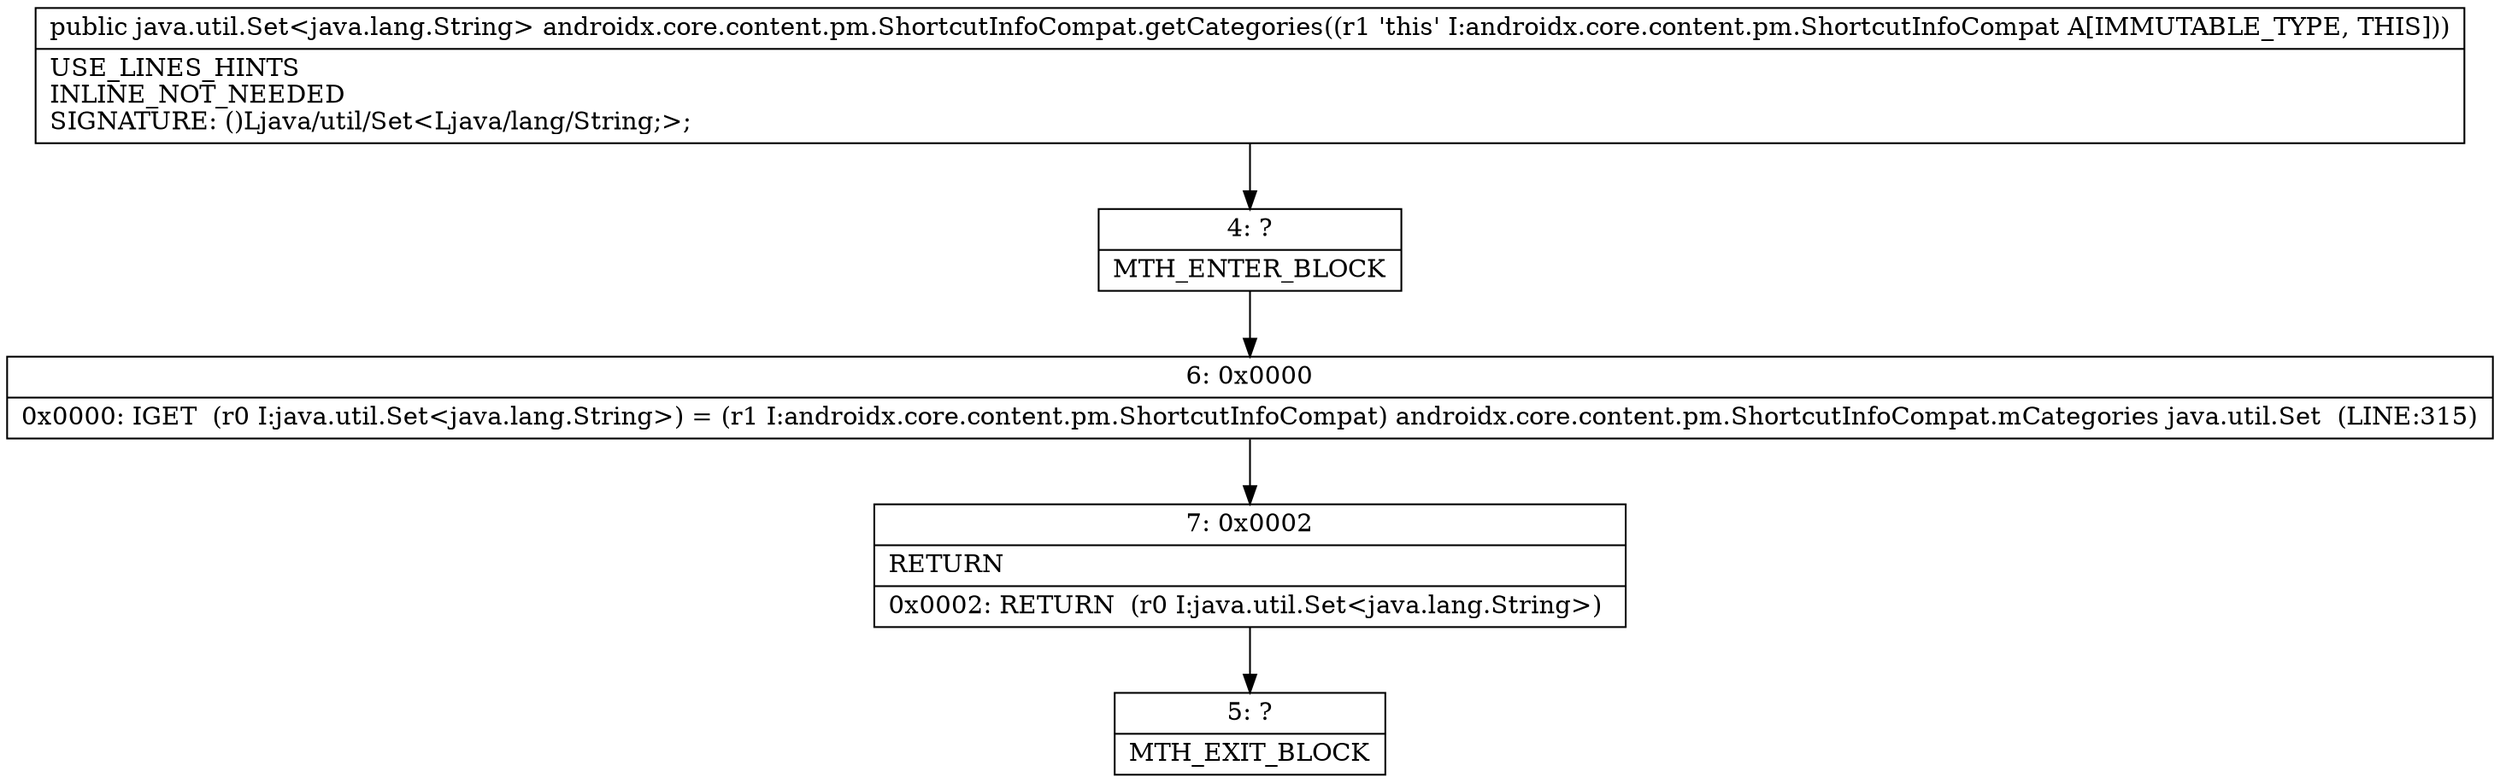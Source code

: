 digraph "CFG forandroidx.core.content.pm.ShortcutInfoCompat.getCategories()Ljava\/util\/Set;" {
Node_4 [shape=record,label="{4\:\ ?|MTH_ENTER_BLOCK\l}"];
Node_6 [shape=record,label="{6\:\ 0x0000|0x0000: IGET  (r0 I:java.util.Set\<java.lang.String\>) = (r1 I:androidx.core.content.pm.ShortcutInfoCompat) androidx.core.content.pm.ShortcutInfoCompat.mCategories java.util.Set  (LINE:315)\l}"];
Node_7 [shape=record,label="{7\:\ 0x0002|RETURN\l|0x0002: RETURN  (r0 I:java.util.Set\<java.lang.String\>) \l}"];
Node_5 [shape=record,label="{5\:\ ?|MTH_EXIT_BLOCK\l}"];
MethodNode[shape=record,label="{public java.util.Set\<java.lang.String\> androidx.core.content.pm.ShortcutInfoCompat.getCategories((r1 'this' I:androidx.core.content.pm.ShortcutInfoCompat A[IMMUTABLE_TYPE, THIS]))  | USE_LINES_HINTS\lINLINE_NOT_NEEDED\lSIGNATURE: ()Ljava\/util\/Set\<Ljava\/lang\/String;\>;\l}"];
MethodNode -> Node_4;Node_4 -> Node_6;
Node_6 -> Node_7;
Node_7 -> Node_5;
}

